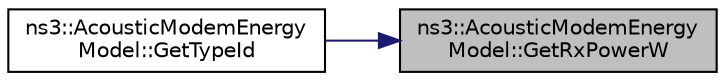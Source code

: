 digraph "ns3::AcousticModemEnergyModel::GetRxPowerW"
{
 // LATEX_PDF_SIZE
  edge [fontname="Helvetica",fontsize="10",labelfontname="Helvetica",labelfontsize="10"];
  node [fontname="Helvetica",fontsize="10",shape=record];
  rankdir="RL";
  Node1 [label="ns3::AcousticModemEnergy\lModel::GetRxPowerW",height=0.2,width=0.4,color="black", fillcolor="grey75", style="filled", fontcolor="black",tooltip="Get the receiving power."];
  Node1 -> Node2 [dir="back",color="midnightblue",fontsize="10",style="solid",fontname="Helvetica"];
  Node2 [label="ns3::AcousticModemEnergy\lModel::GetTypeId",height=0.2,width=0.4,color="black", fillcolor="white", style="filled",URL="$classns3_1_1_acoustic_modem_energy_model.html#a9261890776d876f46b1d48de27b74443",tooltip="Register this type."];
}
